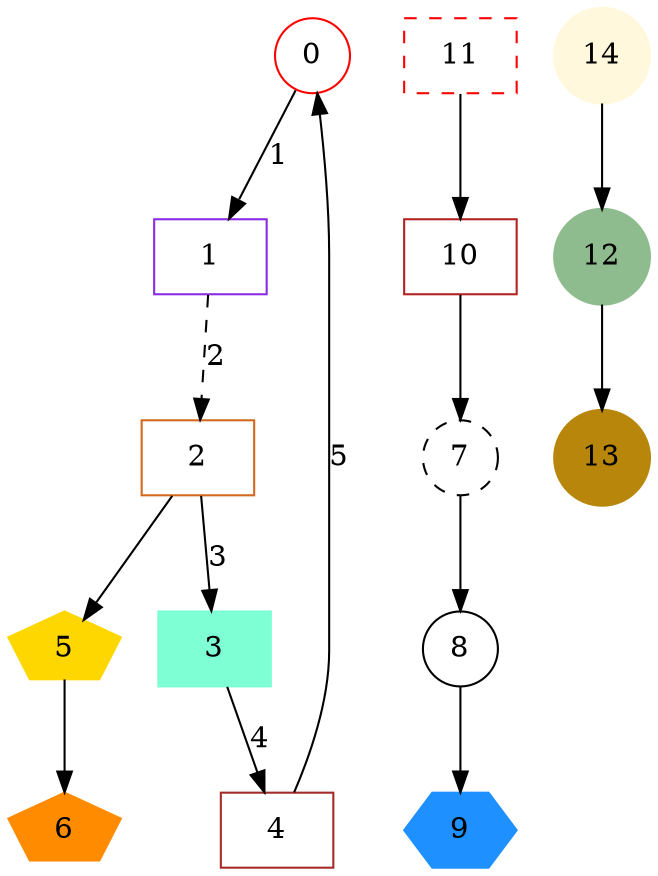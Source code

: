 digraph g { 
graph [];
    0 [ shape="circle" ,color="red"  ];
    1 [ shape="box" ,color="blueviolet"  ];
    2 [ shape="box" ,color="chocolate"  ];
    3 [ shape="box" ,style="filled" ,color="aquamarine"  ];
    4 [ shape="box" ,color="brown"  ];
    5 [ shape="pentagon" ,color="gold" ,style="filled"  ];
    6 [ shape="pentagon" ,color="darkorange" ,style="filled"  ];
    7 [ shape="circle" ,style="dashed"  ];
    8 [ shape="circle"  ];
    9 [ shape="hexagon" ,color="dodgerblue" ,style="filled"  ];
    10 [ shape="box" ,color="firebrick"  ];
    11 [ shape="box" ,color="red" ,style="dashed"  ];
    12 [ shape="circle" ,style="filled" ,color="darkseagreen"  ];
    13 [ shape="circle" ,style="filled" ,color="darkgoldenrod"  ];
    14 [ shape="circle" ,style="filled" ,color="cornsilk"  ];
    7 -> 8 [ comment="15"  ];
    8 -> 9 [ comment="16"  ];
    10 -> 7 [ comment="17"  ];
    11 -> 10 [ comment="18"  ];
    12 -> 13 [ comment="19"  ];
    14 -> 12 [ comment="20"  ];
    0 -> 1 [ label="1" ,comment="21"  ];
    1 -> 2 [ label="2" ,style="dashed" ,comment="22"  ];
    2 -> 3 [ label="3" ,comment="23"  ];
    2 -> 5 [ comment="24"  ];
    5 -> 6 [ comment="25"  ];
    3 -> 4 [ label="4" ,comment="26"  ];
    4 -> 0 [ label="5" ,comment="27"  ];
}
